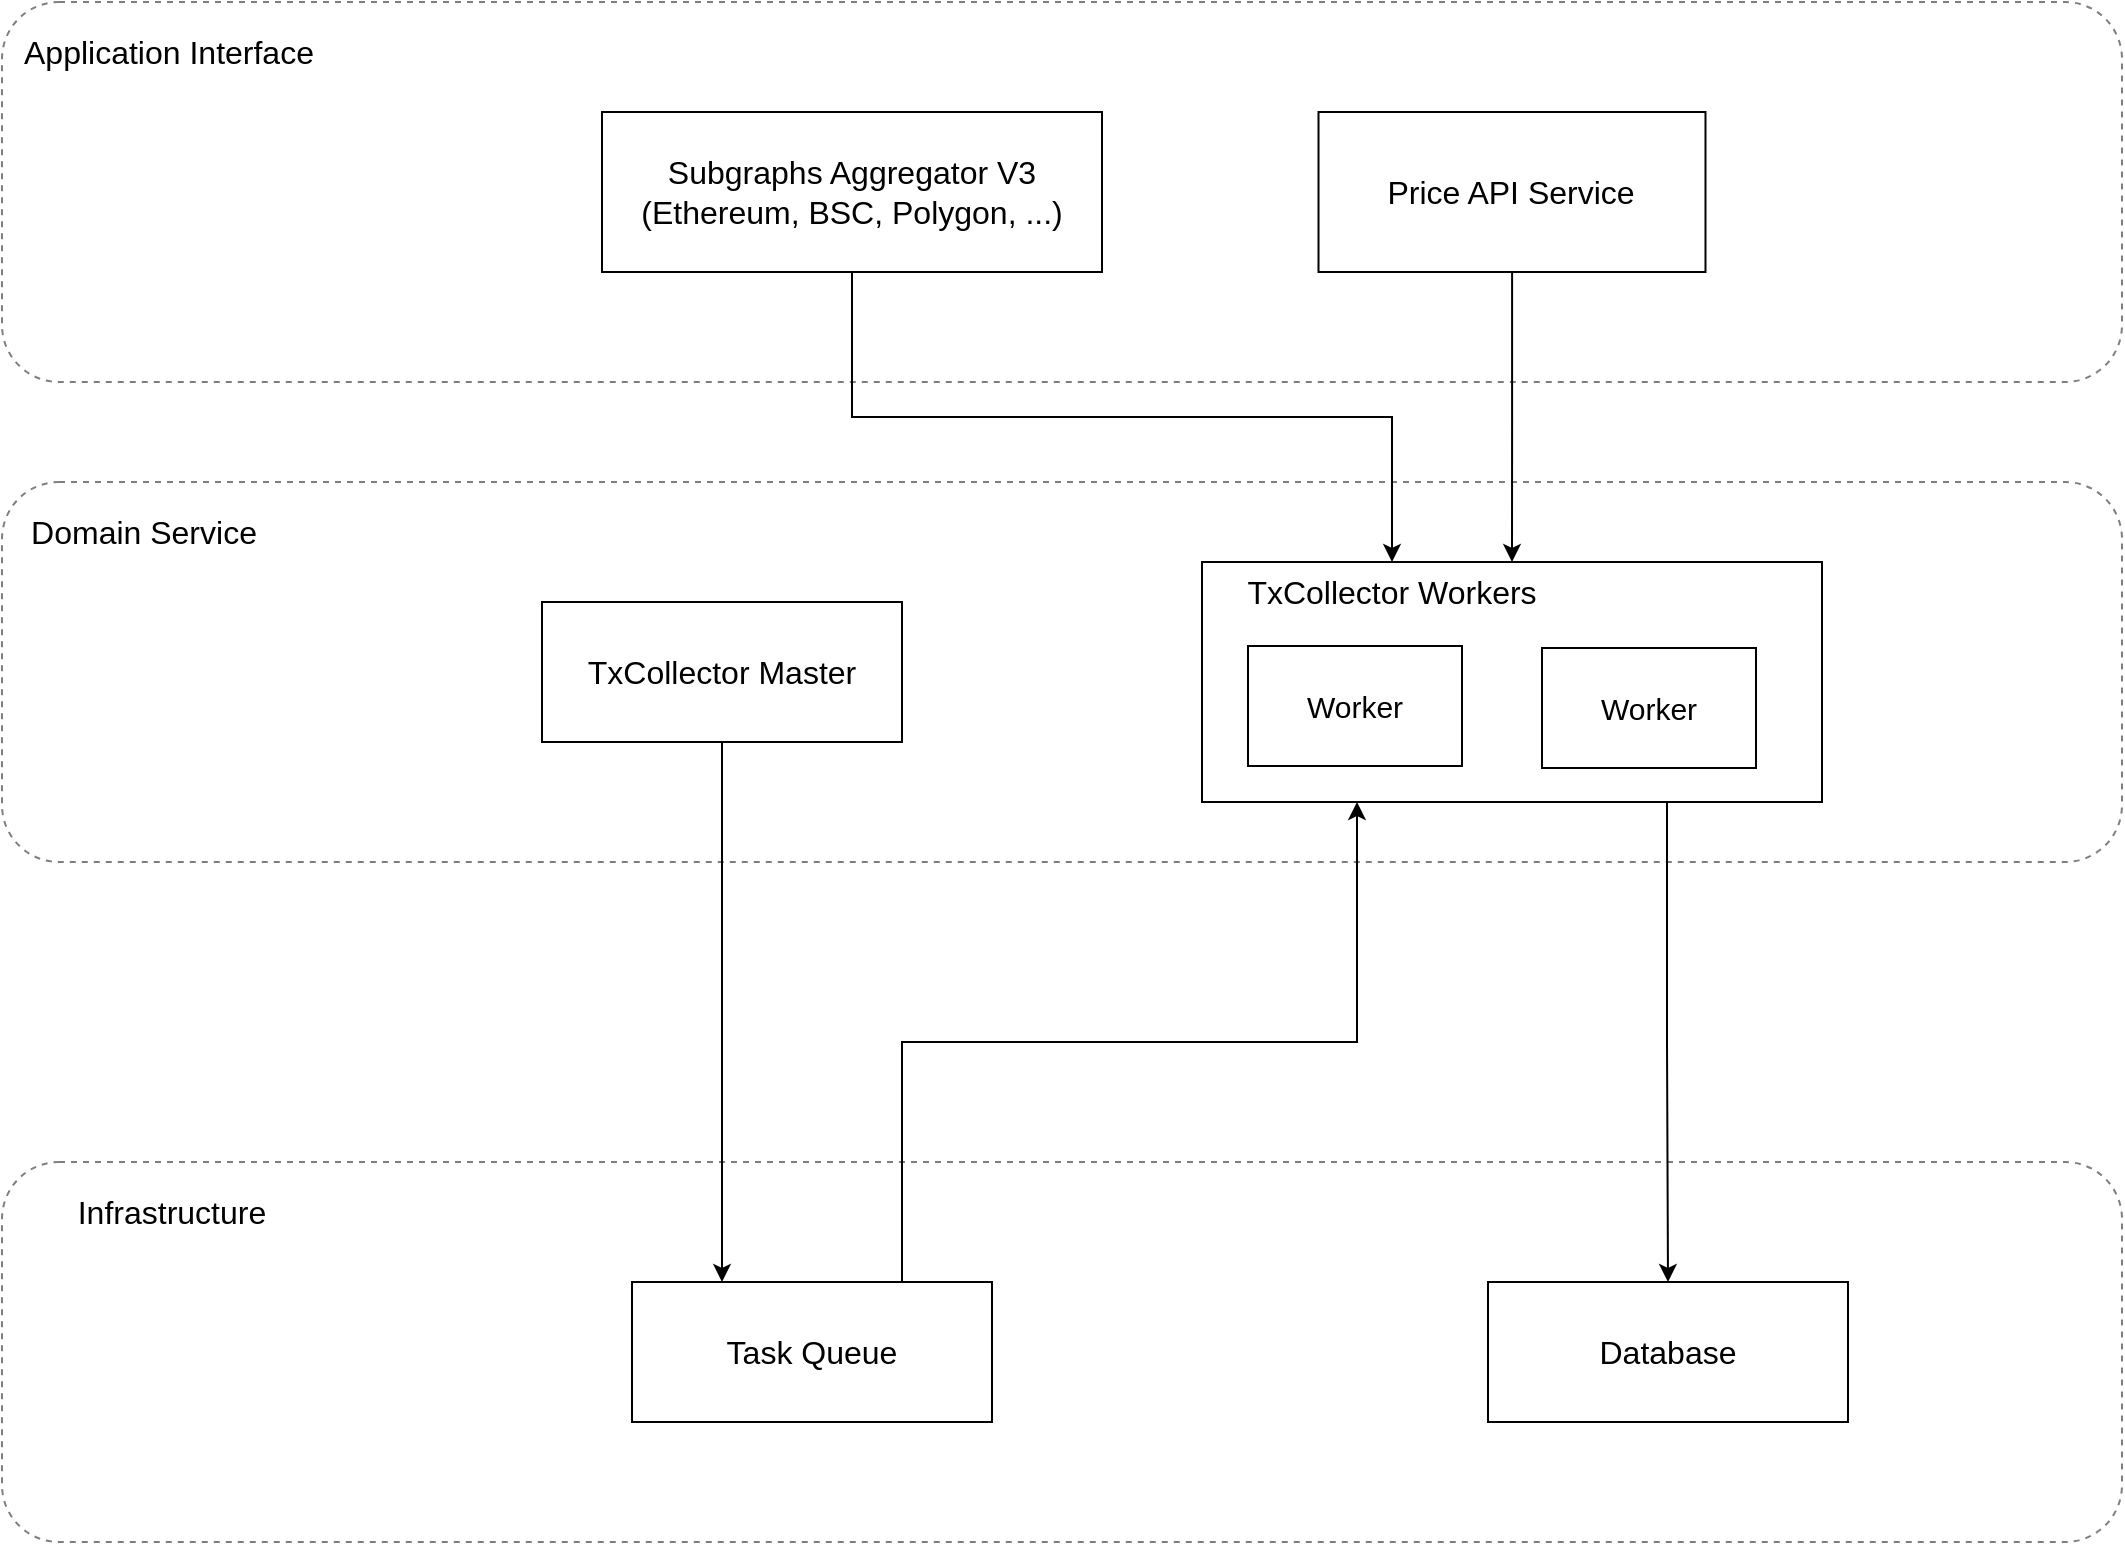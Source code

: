 <mxfile version="18.1.3" type="github">
  <diagram id="WdS9A5xdfVr5fqvAi_qz" name="Page-1">
    <mxGraphModel dx="1298" dy="728" grid="1" gridSize="10" guides="1" tooltips="1" connect="1" arrows="1" fold="1" page="1" pageScale="1" pageWidth="850" pageHeight="1100" math="0" shadow="0">
      <root>
        <mxCell id="0" />
        <mxCell id="1" parent="0" />
        <mxCell id="BUCa17lC-vHy0HH7byX3-2" value="" style="group" parent="1" vertex="1" connectable="0">
          <mxGeometry x="80" y="280" width="1060" height="190" as="geometry" />
        </mxCell>
        <mxCell id="BUCa17lC-vHy0HH7byX3-3" value="" style="rounded=1;whiteSpace=wrap;html=1;fontSize=16;dashed=1;fillOpacity=50;strokeOpacity=50;" parent="BUCa17lC-vHy0HH7byX3-2" vertex="1">
          <mxGeometry width="1060" height="190" as="geometry" />
        </mxCell>
        <mxCell id="BUCa17lC-vHy0HH7byX3-4" value="Domain Service" style="text;html=1;strokeColor=none;fillColor=none;align=center;verticalAlign=middle;whiteSpace=wrap;rounded=0;dashed=1;fontSize=16;" parent="BUCa17lC-vHy0HH7byX3-2" vertex="1">
          <mxGeometry x="8.413" y="10" width="126.19" height="30" as="geometry" />
        </mxCell>
        <mxCell id="BUCa17lC-vHy0HH7byX3-14" value="" style="rounded=0;whiteSpace=wrap;html=1;fontSize=16;" parent="BUCa17lC-vHy0HH7byX3-2" vertex="1">
          <mxGeometry x="600" y="40" width="310" height="120" as="geometry" />
        </mxCell>
        <mxCell id="BUCa17lC-vHy0HH7byX3-42" value="Worker" style="rounded=0;whiteSpace=wrap;html=1;fontSize=15;" parent="BUCa17lC-vHy0HH7byX3-2" vertex="1">
          <mxGeometry x="623" y="82" width="107" height="60" as="geometry" />
        </mxCell>
        <mxCell id="BUCa17lC-vHy0HH7byX3-43" value="Worker" style="rounded=0;whiteSpace=wrap;html=1;fontSize=15;" parent="BUCa17lC-vHy0HH7byX3-2" vertex="1">
          <mxGeometry x="770" y="83" width="107" height="60" as="geometry" />
        </mxCell>
        <mxCell id="BUCa17lC-vHy0HH7byX3-44" value="&lt;span style=&quot;font-size: 16px;&quot;&gt;TxCollector Workers&lt;/span&gt;" style="text;html=1;strokeColor=none;fillColor=none;align=center;verticalAlign=middle;whiteSpace=wrap;rounded=0;fontSize=15;" parent="BUCa17lC-vHy0HH7byX3-2" vertex="1">
          <mxGeometry x="610" y="40" width="170" height="30" as="geometry" />
        </mxCell>
        <mxCell id="BUCa17lC-vHy0HH7byX3-5" value="" style="group" parent="1" vertex="1" connectable="0">
          <mxGeometry x="80" y="40" width="1060" height="190" as="geometry" />
        </mxCell>
        <mxCell id="BUCa17lC-vHy0HH7byX3-6" value="" style="rounded=1;whiteSpace=wrap;html=1;fontSize=16;dashed=1;fillOpacity=50;strokeOpacity=50;" parent="BUCa17lC-vHy0HH7byX3-5" vertex="1">
          <mxGeometry width="1060" height="190" as="geometry" />
        </mxCell>
        <mxCell id="BUCa17lC-vHy0HH7byX3-7" value="Application Interface" style="text;html=1;strokeColor=none;fillColor=none;align=center;verticalAlign=middle;whiteSpace=wrap;rounded=0;dashed=1;fontSize=16;" parent="BUCa17lC-vHy0HH7byX3-5" vertex="1">
          <mxGeometry x="8.413" y="10" width="151.429" height="30" as="geometry" />
        </mxCell>
        <mxCell id="BUCa17lC-vHy0HH7byX3-8" value="Price API Service" style="rounded=0;whiteSpace=wrap;html=1;fontSize=16;" parent="BUCa17lC-vHy0HH7byX3-5" vertex="1">
          <mxGeometry x="658.254" y="55" width="193.492" height="80" as="geometry" />
        </mxCell>
        <mxCell id="j2TywptCNzGNTAOLzQQl-1" value="Subgraphs Aggregator V3&lt;br&gt;(Ethereum, BSC, Polygon, ...)" style="rounded=0;whiteSpace=wrap;html=1;fontSize=16;" vertex="1" parent="BUCa17lC-vHy0HH7byX3-5">
          <mxGeometry x="300" y="55" width="250" height="80" as="geometry" />
        </mxCell>
        <mxCell id="BUCa17lC-vHy0HH7byX3-9" value="" style="rounded=1;whiteSpace=wrap;html=1;fontSize=16;dashed=1;fillOpacity=50;strokeOpacity=50;" parent="1" vertex="1">
          <mxGeometry x="80" y="620" width="1060" height="190" as="geometry" />
        </mxCell>
        <mxCell id="BUCa17lC-vHy0HH7byX3-32" style="edgeStyle=orthogonalEdgeStyle;rounded=0;orthogonalLoop=1;jettySize=auto;html=1;exitX=0.5;exitY=1;exitDx=0;exitDy=0;entryX=0.25;entryY=0;entryDx=0;entryDy=0;" parent="1" source="BUCa17lC-vHy0HH7byX3-11" target="BUCa17lC-vHy0HH7byX3-23" edge="1">
          <mxGeometry relative="1" as="geometry" />
        </mxCell>
        <mxCell id="BUCa17lC-vHy0HH7byX3-11" value="TxCollector Master" style="rounded=0;whiteSpace=wrap;html=1;fontSize=16;" parent="1" vertex="1">
          <mxGeometry x="350" y="340" width="180" height="70" as="geometry" />
        </mxCell>
        <mxCell id="BUCa17lC-vHy0HH7byX3-34" style="edgeStyle=orthogonalEdgeStyle;rounded=0;orthogonalLoop=1;jettySize=auto;html=1;exitX=0.75;exitY=1;exitDx=0;exitDy=0;entryX=0.5;entryY=0;entryDx=0;entryDy=0;" parent="1" source="BUCa17lC-vHy0HH7byX3-14" target="BUCa17lC-vHy0HH7byX3-22" edge="1">
          <mxGeometry relative="1" as="geometry" />
        </mxCell>
        <mxCell id="BUCa17lC-vHy0HH7byX3-22" value="Database" style="rounded=0;whiteSpace=wrap;html=1;fontSize=16;" parent="1" vertex="1">
          <mxGeometry x="823" y="680" width="180" height="70" as="geometry" />
        </mxCell>
        <mxCell id="BUCa17lC-vHy0HH7byX3-33" style="edgeStyle=orthogonalEdgeStyle;rounded=0;orthogonalLoop=1;jettySize=auto;html=1;exitX=0.75;exitY=0;exitDx=0;exitDy=0;entryX=0.25;entryY=1;entryDx=0;entryDy=0;" parent="1" source="BUCa17lC-vHy0HH7byX3-23" target="BUCa17lC-vHy0HH7byX3-14" edge="1">
          <mxGeometry relative="1" as="geometry" />
        </mxCell>
        <mxCell id="BUCa17lC-vHy0HH7byX3-23" value="Task Queue" style="rounded=0;whiteSpace=wrap;html=1;fontSize=16;" parent="1" vertex="1">
          <mxGeometry x="395" y="680" width="180" height="70" as="geometry" />
        </mxCell>
        <mxCell id="BUCa17lC-vHy0HH7byX3-27" value="Infrastructure" style="text;html=1;strokeColor=none;fillColor=none;align=center;verticalAlign=middle;whiteSpace=wrap;rounded=0;dashed=1;fontSize=16;" parent="1" vertex="1">
          <mxGeometry x="100" y="630" width="130" height="30" as="geometry" />
        </mxCell>
        <mxCell id="BUCa17lC-vHy0HH7byX3-28" style="edgeStyle=orthogonalEdgeStyle;rounded=0;orthogonalLoop=1;jettySize=auto;html=1;entryX=0.5;entryY=0;entryDx=0;entryDy=0;fontSize=16;" parent="1" source="BUCa17lC-vHy0HH7byX3-8" target="BUCa17lC-vHy0HH7byX3-14" edge="1">
          <mxGeometry relative="1" as="geometry" />
        </mxCell>
        <mxCell id="j2TywptCNzGNTAOLzQQl-2" style="edgeStyle=orthogonalEdgeStyle;rounded=0;orthogonalLoop=1;jettySize=auto;html=1;exitX=0.5;exitY=1;exitDx=0;exitDy=0;entryX=0.5;entryY=0;entryDx=0;entryDy=0;fontSize=14;startArrow=none;startFill=0;endArrow=classic;endFill=1;" edge="1" parent="1" source="j2TywptCNzGNTAOLzQQl-1" target="BUCa17lC-vHy0HH7byX3-44">
          <mxGeometry relative="1" as="geometry" />
        </mxCell>
      </root>
    </mxGraphModel>
  </diagram>
</mxfile>
